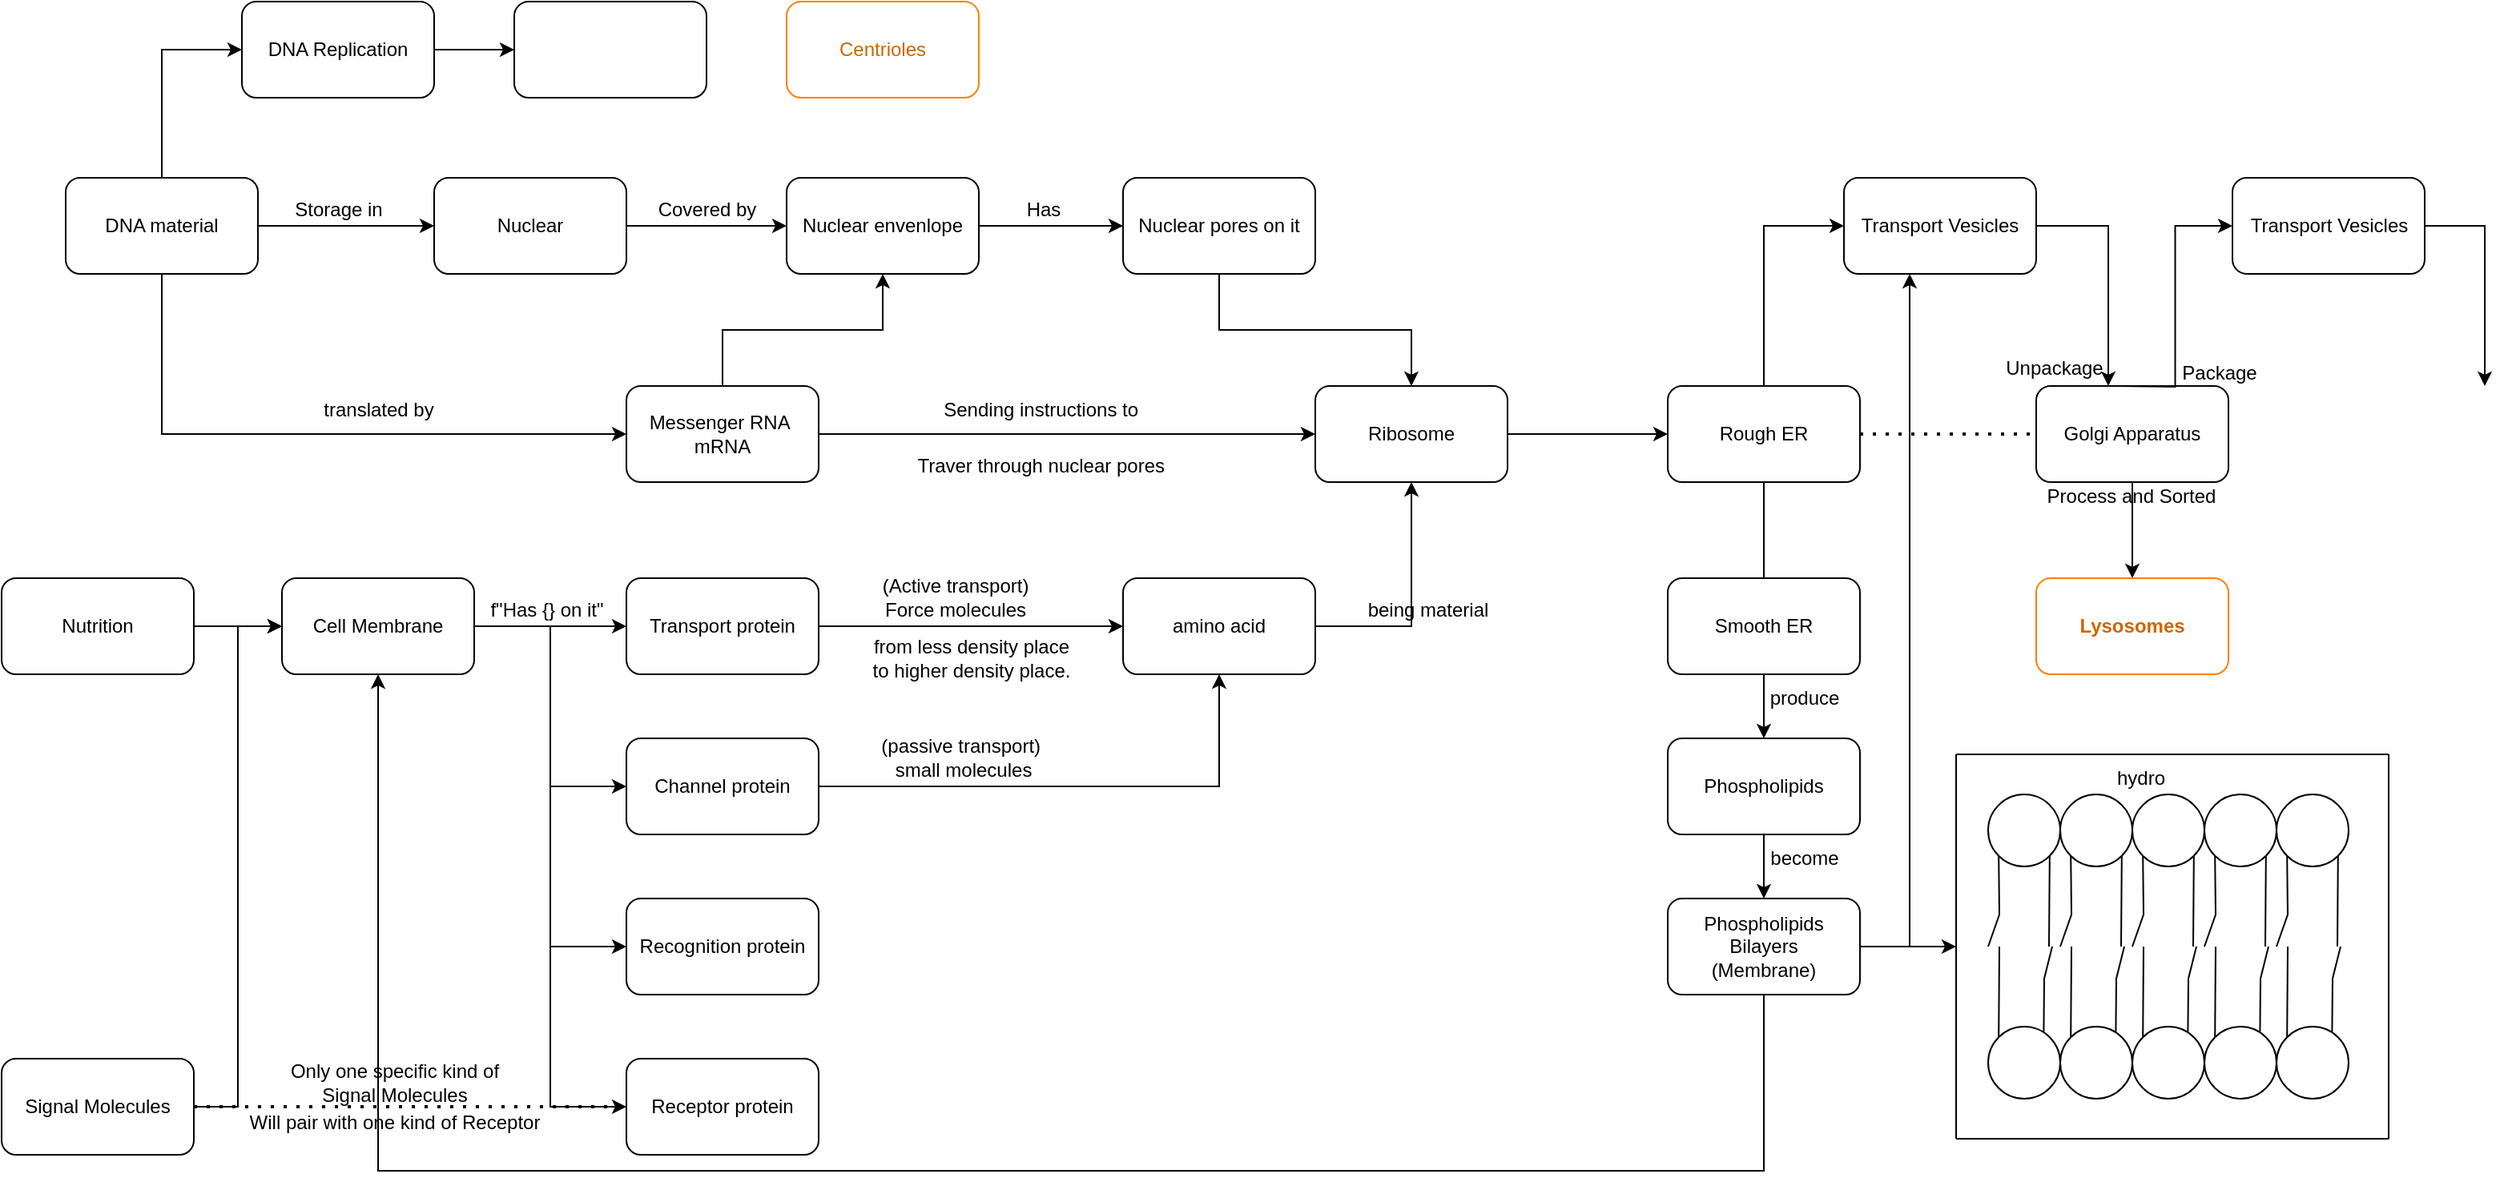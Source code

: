 <mxfile version="20.4.0" type="github">
  <diagram id="kwf1DfNNfV_sgtsVtwUe" name="Page-1">
    <mxGraphModel dx="865" dy="449" grid="1" gridSize="10" guides="1" tooltips="1" connect="1" arrows="1" fold="1" page="1" pageScale="1" pageWidth="850" pageHeight="1100" math="0" shadow="0">
      <root>
        <mxCell id="0" />
        <mxCell id="1" parent="0" />
        <mxCell id="IV-PJzwdEKSMfLSHQAN--9" style="edgeStyle=orthogonalEdgeStyle;rounded=0;orthogonalLoop=1;jettySize=auto;html=1;exitX=1;exitY=0.5;exitDx=0;exitDy=0;" edge="1" parent="1" source="IV-PJzwdEKSMfLSHQAN--1" target="IV-PJzwdEKSMfLSHQAN--8">
          <mxGeometry relative="1" as="geometry" />
        </mxCell>
        <mxCell id="IV-PJzwdEKSMfLSHQAN--1" value="Nuclear" style="rounded=1;whiteSpace=wrap;html=1;" vertex="1" parent="1">
          <mxGeometry x="350" y="190" width="120" height="60" as="geometry" />
        </mxCell>
        <mxCell id="IV-PJzwdEKSMfLSHQAN--15" style="edgeStyle=orthogonalEdgeStyle;rounded=0;orthogonalLoop=1;jettySize=auto;html=1;entryX=0;entryY=0.5;entryDx=0;entryDy=0;" edge="1" parent="1" source="IV-PJzwdEKSMfLSHQAN--3" target="IV-PJzwdEKSMfLSHQAN--14">
          <mxGeometry relative="1" as="geometry">
            <Array as="points">
              <mxPoint x="180" y="350" />
            </Array>
          </mxGeometry>
        </mxCell>
        <mxCell id="IV-PJzwdEKSMfLSHQAN--147" style="edgeStyle=orthogonalEdgeStyle;rounded=0;orthogonalLoop=1;jettySize=auto;html=1;fontColor=#CC6600;entryX=0;entryY=0.5;entryDx=0;entryDy=0;" edge="1" parent="1" source="IV-PJzwdEKSMfLSHQAN--3" target="IV-PJzwdEKSMfLSHQAN--149">
          <mxGeometry relative="1" as="geometry">
            <mxPoint x="180" y="120" as="targetPoint" />
          </mxGeometry>
        </mxCell>
        <mxCell id="IV-PJzwdEKSMfLSHQAN--3" value="DNA material" style="rounded=1;whiteSpace=wrap;html=1;" vertex="1" parent="1">
          <mxGeometry x="120" y="190" width="120" height="60" as="geometry" />
        </mxCell>
        <mxCell id="IV-PJzwdEKSMfLSHQAN--7" value="" style="group" vertex="1" connectable="0" parent="1">
          <mxGeometry x="255" y="195" width="75" height="30" as="geometry" />
        </mxCell>
        <mxCell id="IV-PJzwdEKSMfLSHQAN--4" style="edgeStyle=orthogonalEdgeStyle;rounded=0;orthogonalLoop=1;jettySize=auto;html=1;entryX=0;entryY=0.5;entryDx=0;entryDy=0;" edge="1" parent="IV-PJzwdEKSMfLSHQAN--7" source="IV-PJzwdEKSMfLSHQAN--3" target="IV-PJzwdEKSMfLSHQAN--1">
          <mxGeometry relative="1" as="geometry" />
        </mxCell>
        <mxCell id="IV-PJzwdEKSMfLSHQAN--6" value="Storage in" style="text;html=1;align=center;verticalAlign=middle;resizable=0;points=[];autosize=1;strokeColor=none;fillColor=none;" vertex="1" parent="IV-PJzwdEKSMfLSHQAN--7">
          <mxGeometry x="-5" width="80" height="30" as="geometry" />
        </mxCell>
        <mxCell id="IV-PJzwdEKSMfLSHQAN--12" style="edgeStyle=orthogonalEdgeStyle;rounded=0;orthogonalLoop=1;jettySize=auto;html=1;exitX=1;exitY=0.5;exitDx=0;exitDy=0;entryX=0;entryY=0.5;entryDx=0;entryDy=0;" edge="1" parent="1" source="IV-PJzwdEKSMfLSHQAN--8" target="IV-PJzwdEKSMfLSHQAN--11">
          <mxGeometry relative="1" as="geometry" />
        </mxCell>
        <mxCell id="IV-PJzwdEKSMfLSHQAN--8" value="Nuclear envenlope" style="rounded=1;whiteSpace=wrap;html=1;" vertex="1" parent="1">
          <mxGeometry x="570" y="190" width="120" height="60" as="geometry" />
        </mxCell>
        <mxCell id="IV-PJzwdEKSMfLSHQAN--10" value="Covered by" style="text;html=1;align=center;verticalAlign=middle;resizable=0;points=[];autosize=1;strokeColor=none;fillColor=none;" vertex="1" parent="1">
          <mxGeometry x="480" y="195" width="80" height="30" as="geometry" />
        </mxCell>
        <mxCell id="IV-PJzwdEKSMfLSHQAN--38" style="edgeStyle=orthogonalEdgeStyle;rounded=0;orthogonalLoop=1;jettySize=auto;html=1;entryX=0.5;entryY=0;entryDx=0;entryDy=0;" edge="1" parent="1" source="IV-PJzwdEKSMfLSHQAN--11" target="IV-PJzwdEKSMfLSHQAN--20">
          <mxGeometry relative="1" as="geometry" />
        </mxCell>
        <mxCell id="IV-PJzwdEKSMfLSHQAN--11" value="Nuclear pores on it" style="rounded=1;whiteSpace=wrap;html=1;" vertex="1" parent="1">
          <mxGeometry x="780" y="190" width="120" height="60" as="geometry" />
        </mxCell>
        <mxCell id="IV-PJzwdEKSMfLSHQAN--21" style="edgeStyle=orthogonalEdgeStyle;rounded=0;orthogonalLoop=1;jettySize=auto;html=1;entryX=0;entryY=0.5;entryDx=0;entryDy=0;" edge="1" parent="1" source="IV-PJzwdEKSMfLSHQAN--14" target="IV-PJzwdEKSMfLSHQAN--20">
          <mxGeometry relative="1" as="geometry" />
        </mxCell>
        <mxCell id="IV-PJzwdEKSMfLSHQAN--37" style="edgeStyle=orthogonalEdgeStyle;rounded=0;orthogonalLoop=1;jettySize=auto;html=1;" edge="1" parent="1" source="IV-PJzwdEKSMfLSHQAN--14" target="IV-PJzwdEKSMfLSHQAN--8">
          <mxGeometry relative="1" as="geometry" />
        </mxCell>
        <mxCell id="IV-PJzwdEKSMfLSHQAN--14" value="Messenger RNA&amp;nbsp;&lt;br&gt;mRNA" style="rounded=1;whiteSpace=wrap;html=1;" vertex="1" parent="1">
          <mxGeometry x="470" y="320" width="120" height="60" as="geometry" />
        </mxCell>
        <mxCell id="IV-PJzwdEKSMfLSHQAN--16" value="translated by" style="text;html=1;align=center;verticalAlign=middle;resizable=0;points=[];autosize=1;strokeColor=none;fillColor=none;" vertex="1" parent="1">
          <mxGeometry x="270" y="320" width="90" height="30" as="geometry" />
        </mxCell>
        <mxCell id="IV-PJzwdEKSMfLSHQAN--18" value="Has" style="text;html=1;align=center;verticalAlign=middle;resizable=0;points=[];autosize=1;strokeColor=none;fillColor=none;" vertex="1" parent="1">
          <mxGeometry x="710" y="195" width="40" height="30" as="geometry" />
        </mxCell>
        <mxCell id="IV-PJzwdEKSMfLSHQAN--19" value="Sending instructions to&amp;nbsp;" style="text;html=1;align=center;verticalAlign=middle;resizable=0;points=[];autosize=1;strokeColor=none;fillColor=none;" vertex="1" parent="1">
          <mxGeometry x="655" y="320" width="150" height="30" as="geometry" />
        </mxCell>
        <mxCell id="IV-PJzwdEKSMfLSHQAN--52" style="edgeStyle=orthogonalEdgeStyle;rounded=0;orthogonalLoop=1;jettySize=auto;html=1;entryX=0;entryY=0.5;entryDx=0;entryDy=0;" edge="1" parent="1" source="IV-PJzwdEKSMfLSHQAN--20" target="IV-PJzwdEKSMfLSHQAN--50">
          <mxGeometry relative="1" as="geometry" />
        </mxCell>
        <mxCell id="IV-PJzwdEKSMfLSHQAN--20" value="Ribosome" style="rounded=1;whiteSpace=wrap;html=1;" vertex="1" parent="1">
          <mxGeometry x="900" y="320" width="120" height="60" as="geometry" />
        </mxCell>
        <mxCell id="IV-PJzwdEKSMfLSHQAN--23" style="edgeStyle=orthogonalEdgeStyle;rounded=0;orthogonalLoop=1;jettySize=auto;html=1;entryX=0.5;entryY=1;entryDx=0;entryDy=0;" edge="1" parent="1" source="IV-PJzwdEKSMfLSHQAN--22" target="IV-PJzwdEKSMfLSHQAN--20">
          <mxGeometry relative="1" as="geometry">
            <Array as="points">
              <mxPoint x="960" y="470" />
            </Array>
          </mxGeometry>
        </mxCell>
        <mxCell id="IV-PJzwdEKSMfLSHQAN--22" value="amino acid" style="rounded=1;whiteSpace=wrap;html=1;" vertex="1" parent="1">
          <mxGeometry x="780" y="440" width="120" height="60" as="geometry" />
        </mxCell>
        <mxCell id="IV-PJzwdEKSMfLSHQAN--24" value="being material" style="text;html=1;align=center;verticalAlign=middle;resizable=0;points=[];autosize=1;strokeColor=none;fillColor=none;" vertex="1" parent="1">
          <mxGeometry x="920" y="445" width="100" height="30" as="geometry" />
        </mxCell>
        <mxCell id="IV-PJzwdEKSMfLSHQAN--28" style="edgeStyle=orthogonalEdgeStyle;rounded=0;orthogonalLoop=1;jettySize=auto;html=1;entryX=0;entryY=0.5;entryDx=0;entryDy=0;" edge="1" parent="1" source="IV-PJzwdEKSMfLSHQAN--25" target="IV-PJzwdEKSMfLSHQAN--27">
          <mxGeometry relative="1" as="geometry" />
        </mxCell>
        <mxCell id="IV-PJzwdEKSMfLSHQAN--30" style="edgeStyle=orthogonalEdgeStyle;rounded=0;orthogonalLoop=1;jettySize=auto;html=1;entryX=0;entryY=0.5;entryDx=0;entryDy=0;" edge="1" parent="1" source="IV-PJzwdEKSMfLSHQAN--25" target="IV-PJzwdEKSMfLSHQAN--29">
          <mxGeometry relative="1" as="geometry" />
        </mxCell>
        <mxCell id="IV-PJzwdEKSMfLSHQAN--33" style="edgeStyle=orthogonalEdgeStyle;rounded=0;orthogonalLoop=1;jettySize=auto;html=1;entryX=0;entryY=0.5;entryDx=0;entryDy=0;" edge="1" parent="1" source="IV-PJzwdEKSMfLSHQAN--25" target="IV-PJzwdEKSMfLSHQAN--32">
          <mxGeometry relative="1" as="geometry" />
        </mxCell>
        <mxCell id="IV-PJzwdEKSMfLSHQAN--124" style="edgeStyle=orthogonalEdgeStyle;rounded=0;orthogonalLoop=1;jettySize=auto;html=1;entryX=0;entryY=0.5;entryDx=0;entryDy=0;" edge="1" parent="1" source="IV-PJzwdEKSMfLSHQAN--25" target="IV-PJzwdEKSMfLSHQAN--123">
          <mxGeometry relative="1" as="geometry">
            <mxPoint x="400" y="700" as="targetPoint" />
          </mxGeometry>
        </mxCell>
        <mxCell id="IV-PJzwdEKSMfLSHQAN--25" value="Cell Membrane" style="rounded=1;whiteSpace=wrap;html=1;" vertex="1" parent="1">
          <mxGeometry x="255" y="440" width="120" height="60" as="geometry" />
        </mxCell>
        <mxCell id="IV-PJzwdEKSMfLSHQAN--34" style="edgeStyle=orthogonalEdgeStyle;rounded=0;orthogonalLoop=1;jettySize=auto;html=1;entryX=0;entryY=0.5;entryDx=0;entryDy=0;" edge="1" parent="1" source="IV-PJzwdEKSMfLSHQAN--27" target="IV-PJzwdEKSMfLSHQAN--22">
          <mxGeometry relative="1" as="geometry" />
        </mxCell>
        <mxCell id="IV-PJzwdEKSMfLSHQAN--27" value="Transport protein" style="rounded=1;whiteSpace=wrap;html=1;" vertex="1" parent="1">
          <mxGeometry x="470" y="440" width="120" height="60" as="geometry" />
        </mxCell>
        <mxCell id="IV-PJzwdEKSMfLSHQAN--35" style="edgeStyle=orthogonalEdgeStyle;rounded=0;orthogonalLoop=1;jettySize=auto;html=1;" edge="1" parent="1" source="IV-PJzwdEKSMfLSHQAN--29" target="IV-PJzwdEKSMfLSHQAN--22">
          <mxGeometry relative="1" as="geometry" />
        </mxCell>
        <mxCell id="IV-PJzwdEKSMfLSHQAN--29" value="Channel protein" style="rounded=1;whiteSpace=wrap;html=1;" vertex="1" parent="1">
          <mxGeometry x="470" y="540" width="120" height="60" as="geometry" />
        </mxCell>
        <mxCell id="IV-PJzwdEKSMfLSHQAN--31" value="f&quot;Has {} on it&quot;" style="text;html=1;align=center;verticalAlign=middle;resizable=0;points=[];autosize=1;strokeColor=none;fillColor=none;" vertex="1" parent="1">
          <mxGeometry x="375" y="445" width="90" height="30" as="geometry" />
        </mxCell>
        <mxCell id="IV-PJzwdEKSMfLSHQAN--32" value="Recognition protein" style="rounded=1;whiteSpace=wrap;html=1;" vertex="1" parent="1">
          <mxGeometry x="470" y="640" width="120" height="60" as="geometry" />
        </mxCell>
        <mxCell id="IV-PJzwdEKSMfLSHQAN--39" value="Traver through nuclear pores&amp;nbsp;" style="text;html=1;align=center;verticalAlign=middle;resizable=0;points=[];autosize=1;strokeColor=none;fillColor=none;" vertex="1" parent="1">
          <mxGeometry x="640" y="355" width="180" height="30" as="geometry" />
        </mxCell>
        <mxCell id="IV-PJzwdEKSMfLSHQAN--40" value="Force molecules" style="text;html=1;align=center;verticalAlign=middle;resizable=0;points=[];autosize=1;strokeColor=none;fillColor=none;" vertex="1" parent="1">
          <mxGeometry x="620" y="445" width="110" height="30" as="geometry" />
        </mxCell>
        <mxCell id="IV-PJzwdEKSMfLSHQAN--42" value="from less density place&lt;br&gt;&amp;nbsp;to higher density place.&amp;nbsp;" style="text;html=1;align=center;verticalAlign=middle;resizable=0;points=[];autosize=1;strokeColor=none;fillColor=none;" vertex="1" parent="1">
          <mxGeometry x="610" y="470" width="150" height="40" as="geometry" />
        </mxCell>
        <mxCell id="IV-PJzwdEKSMfLSHQAN--44" value="small molecules" style="text;html=1;align=center;verticalAlign=middle;resizable=0;points=[];autosize=1;strokeColor=none;fillColor=none;" vertex="1" parent="1">
          <mxGeometry x="625" y="545" width="110" height="30" as="geometry" />
        </mxCell>
        <mxCell id="IV-PJzwdEKSMfLSHQAN--47" value="(Active transport)" style="text;html=1;align=center;verticalAlign=middle;resizable=0;points=[];autosize=1;strokeColor=none;fillColor=none;" vertex="1" parent="1">
          <mxGeometry x="620" y="430" width="110" height="30" as="geometry" />
        </mxCell>
        <mxCell id="IV-PJzwdEKSMfLSHQAN--48" value="(passive transport)&amp;nbsp;" style="text;html=1;align=center;verticalAlign=middle;resizable=0;points=[];autosize=1;strokeColor=none;fillColor=none;" vertex="1" parent="1">
          <mxGeometry x="615" y="530" width="130" height="30" as="geometry" />
        </mxCell>
        <mxCell id="IV-PJzwdEKSMfLSHQAN--131" style="edgeStyle=orthogonalEdgeStyle;rounded=0;orthogonalLoop=1;jettySize=auto;html=1;entryX=0;entryY=0.5;entryDx=0;entryDy=0;" edge="1" parent="1" source="IV-PJzwdEKSMfLSHQAN--50" target="IV-PJzwdEKSMfLSHQAN--130">
          <mxGeometry relative="1" as="geometry" />
        </mxCell>
        <mxCell id="IV-PJzwdEKSMfLSHQAN--50" value="Rough ER" style="rounded=1;whiteSpace=wrap;html=1;" vertex="1" parent="1">
          <mxGeometry x="1120" y="320" width="120" height="60" as="geometry" />
        </mxCell>
        <mxCell id="IV-PJzwdEKSMfLSHQAN--56" style="edgeStyle=orthogonalEdgeStyle;rounded=0;orthogonalLoop=1;jettySize=auto;html=1;exitX=0.5;exitY=1;exitDx=0;exitDy=0;entryX=0.5;entryY=0;entryDx=0;entryDy=0;" edge="1" parent="1" source="IV-PJzwdEKSMfLSHQAN--51" target="IV-PJzwdEKSMfLSHQAN--55">
          <mxGeometry relative="1" as="geometry" />
        </mxCell>
        <mxCell id="IV-PJzwdEKSMfLSHQAN--51" value="Smooth ER" style="rounded=1;whiteSpace=wrap;html=1;" vertex="1" parent="1">
          <mxGeometry x="1120" y="440" width="120" height="60" as="geometry" />
        </mxCell>
        <mxCell id="IV-PJzwdEKSMfLSHQAN--53" value="" style="endArrow=none;html=1;rounded=0;exitX=0.5;exitY=1;exitDx=0;exitDy=0;entryX=0.5;entryY=0;entryDx=0;entryDy=0;" edge="1" parent="1" source="IV-PJzwdEKSMfLSHQAN--50" target="IV-PJzwdEKSMfLSHQAN--51">
          <mxGeometry width="50" height="50" relative="1" as="geometry">
            <mxPoint x="1040" y="445" as="sourcePoint" />
            <mxPoint x="1040" y="535" as="targetPoint" />
          </mxGeometry>
        </mxCell>
        <mxCell id="IV-PJzwdEKSMfLSHQAN--59" style="edgeStyle=orthogonalEdgeStyle;rounded=0;orthogonalLoop=1;jettySize=auto;html=1;entryX=0.5;entryY=0;entryDx=0;entryDy=0;" edge="1" parent="1" source="IV-PJzwdEKSMfLSHQAN--55" target="IV-PJzwdEKSMfLSHQAN--58">
          <mxGeometry relative="1" as="geometry" />
        </mxCell>
        <mxCell id="IV-PJzwdEKSMfLSHQAN--55" value="Phospholipids" style="rounded=1;whiteSpace=wrap;html=1;" vertex="1" parent="1">
          <mxGeometry x="1120" y="540" width="120" height="60" as="geometry" />
        </mxCell>
        <mxCell id="IV-PJzwdEKSMfLSHQAN--57" value="produce" style="text;html=1;align=center;verticalAlign=middle;resizable=0;points=[];autosize=1;strokeColor=none;fillColor=none;" vertex="1" parent="1">
          <mxGeometry x="1170" y="500" width="70" height="30" as="geometry" />
        </mxCell>
        <mxCell id="IV-PJzwdEKSMfLSHQAN--114" style="edgeStyle=orthogonalEdgeStyle;rounded=0;orthogonalLoop=1;jettySize=auto;html=1;entryX=0.5;entryY=1;entryDx=0;entryDy=0;" edge="1" parent="1" source="IV-PJzwdEKSMfLSHQAN--58" target="IV-PJzwdEKSMfLSHQAN--25">
          <mxGeometry relative="1" as="geometry">
            <Array as="points">
              <mxPoint x="1180" y="810" />
              <mxPoint x="315" y="810" />
            </Array>
          </mxGeometry>
        </mxCell>
        <mxCell id="IV-PJzwdEKSMfLSHQAN--135" style="edgeStyle=orthogonalEdgeStyle;rounded=0;orthogonalLoop=1;jettySize=auto;html=1;" edge="1" parent="1" source="IV-PJzwdEKSMfLSHQAN--58">
          <mxGeometry relative="1" as="geometry">
            <mxPoint x="1300" y="670" as="targetPoint" />
          </mxGeometry>
        </mxCell>
        <mxCell id="IV-PJzwdEKSMfLSHQAN--136" style="edgeStyle=orthogonalEdgeStyle;rounded=0;orthogonalLoop=1;jettySize=auto;html=1;" edge="1" parent="1" source="IV-PJzwdEKSMfLSHQAN--58" target="IV-PJzwdEKSMfLSHQAN--130">
          <mxGeometry relative="1" as="geometry">
            <mxPoint x="1270" y="620" as="targetPoint" />
            <Array as="points">
              <mxPoint x="1271" y="670" />
            </Array>
          </mxGeometry>
        </mxCell>
        <mxCell id="IV-PJzwdEKSMfLSHQAN--58" value="Phospholipids Bilayers&lt;br&gt;(Membrane)" style="rounded=1;whiteSpace=wrap;html=1;" vertex="1" parent="1">
          <mxGeometry x="1120" y="640" width="120" height="60" as="geometry" />
        </mxCell>
        <mxCell id="IV-PJzwdEKSMfLSHQAN--60" value="become" style="text;html=1;align=center;verticalAlign=middle;resizable=0;points=[];autosize=1;strokeColor=none;fillColor=none;" vertex="1" parent="1">
          <mxGeometry x="1170" y="600" width="70" height="30" as="geometry" />
        </mxCell>
        <mxCell id="IV-PJzwdEKSMfLSHQAN--64" value="" style="endArrow=none;html=1;rounded=0;" edge="1" parent="1">
          <mxGeometry width="50" height="50" relative="1" as="geometry">
            <mxPoint x="1300" y="790" as="sourcePoint" />
            <mxPoint x="1300" y="550" as="targetPoint" />
          </mxGeometry>
        </mxCell>
        <mxCell id="IV-PJzwdEKSMfLSHQAN--65" value="" style="endArrow=none;html=1;rounded=0;" edge="1" parent="1">
          <mxGeometry width="50" height="50" relative="1" as="geometry">
            <mxPoint x="1570" y="790" as="sourcePoint" />
            <mxPoint x="1570" y="550" as="targetPoint" />
          </mxGeometry>
        </mxCell>
        <mxCell id="IV-PJzwdEKSMfLSHQAN--66" value="" style="endArrow=none;html=1;rounded=0;" edge="1" parent="1">
          <mxGeometry width="50" height="50" relative="1" as="geometry">
            <mxPoint x="1570" y="550" as="sourcePoint" />
            <mxPoint x="1300" y="550" as="targetPoint" />
          </mxGeometry>
        </mxCell>
        <mxCell id="IV-PJzwdEKSMfLSHQAN--67" value="" style="endArrow=none;html=1;rounded=0;" edge="1" parent="1">
          <mxGeometry width="50" height="50" relative="1" as="geometry">
            <mxPoint x="1300" y="790" as="sourcePoint" />
            <mxPoint x="1570" y="790" as="targetPoint" />
          </mxGeometry>
        </mxCell>
        <mxCell id="IV-PJzwdEKSMfLSHQAN--93" value="" style="group" vertex="1" connectable="0" parent="1">
          <mxGeometry x="1510" y="692" width="45" height="95" as="geometry" />
        </mxCell>
        <mxCell id="IV-PJzwdEKSMfLSHQAN--111" value="" style="group" vertex="1" connectable="0" parent="IV-PJzwdEKSMfLSHQAN--93">
          <mxGeometry x="-10" y="-22" width="45" height="95" as="geometry" />
        </mxCell>
        <mxCell id="IV-PJzwdEKSMfLSHQAN--84" value="" style="endArrow=none;html=1;rounded=0;entryX=0;entryY=0;entryDx=0;entryDy=0;" edge="1" target="IV-PJzwdEKSMfLSHQAN--86" parent="IV-PJzwdEKSMfLSHQAN--111">
          <mxGeometry width="50" height="50" relative="1" as="geometry">
            <mxPoint x="7" as="sourcePoint" />
            <mxPoint x="70" y="60" as="targetPoint" />
            <Array as="points" />
          </mxGeometry>
        </mxCell>
        <mxCell id="IV-PJzwdEKSMfLSHQAN--85" value="" style="endArrow=none;html=1;rounded=0;entryX=0.771;entryY=0.073;entryDx=0;entryDy=0;entryPerimeter=0;" edge="1" target="IV-PJzwdEKSMfLSHQAN--86" parent="IV-PJzwdEKSMfLSHQAN--111">
          <mxGeometry width="50" height="50" relative="1" as="geometry">
            <mxPoint x="40" as="sourcePoint" />
            <mxPoint x="70" y="60" as="targetPoint" />
            <Array as="points">
              <mxPoint x="35" y="20" />
            </Array>
          </mxGeometry>
        </mxCell>
        <mxCell id="IV-PJzwdEKSMfLSHQAN--86" value="" style="ellipse;whiteSpace=wrap;html=1;aspect=fixed;" vertex="1" parent="IV-PJzwdEKSMfLSHQAN--111">
          <mxGeometry y="50" width="45" height="45" as="geometry" />
        </mxCell>
        <mxCell id="IV-PJzwdEKSMfLSHQAN--94" value="" style="group" vertex="1" connectable="0" parent="1">
          <mxGeometry x="1455" y="670" width="45" height="95" as="geometry" />
        </mxCell>
        <mxCell id="IV-PJzwdEKSMfLSHQAN--95" value="" style="endArrow=none;html=1;rounded=0;entryX=0;entryY=0;entryDx=0;entryDy=0;" edge="1" parent="IV-PJzwdEKSMfLSHQAN--94" target="IV-PJzwdEKSMfLSHQAN--97">
          <mxGeometry width="50" height="50" relative="1" as="geometry">
            <mxPoint x="7" as="sourcePoint" />
            <mxPoint x="70" y="60" as="targetPoint" />
            <Array as="points" />
          </mxGeometry>
        </mxCell>
        <mxCell id="IV-PJzwdEKSMfLSHQAN--96" value="" style="endArrow=none;html=1;rounded=0;entryX=0.771;entryY=0.073;entryDx=0;entryDy=0;entryPerimeter=0;" edge="1" parent="IV-PJzwdEKSMfLSHQAN--94" target="IV-PJzwdEKSMfLSHQAN--97">
          <mxGeometry width="50" height="50" relative="1" as="geometry">
            <mxPoint x="40" as="sourcePoint" />
            <mxPoint x="70" y="60" as="targetPoint" />
            <Array as="points">
              <mxPoint x="35" y="20" />
            </Array>
          </mxGeometry>
        </mxCell>
        <mxCell id="IV-PJzwdEKSMfLSHQAN--97" value="" style="ellipse;whiteSpace=wrap;html=1;aspect=fixed;" vertex="1" parent="IV-PJzwdEKSMfLSHQAN--94">
          <mxGeometry y="50" width="45" height="45" as="geometry" />
        </mxCell>
        <mxCell id="IV-PJzwdEKSMfLSHQAN--98" value="" style="group" vertex="1" connectable="0" parent="1">
          <mxGeometry x="1410" y="670" width="45" height="95" as="geometry" />
        </mxCell>
        <mxCell id="IV-PJzwdEKSMfLSHQAN--99" value="" style="endArrow=none;html=1;rounded=0;entryX=0;entryY=0;entryDx=0;entryDy=0;" edge="1" parent="IV-PJzwdEKSMfLSHQAN--98" target="IV-PJzwdEKSMfLSHQAN--101">
          <mxGeometry width="50" height="50" relative="1" as="geometry">
            <mxPoint x="7" as="sourcePoint" />
            <mxPoint x="70" y="60" as="targetPoint" />
            <Array as="points" />
          </mxGeometry>
        </mxCell>
        <mxCell id="IV-PJzwdEKSMfLSHQAN--100" value="" style="endArrow=none;html=1;rounded=0;entryX=0.771;entryY=0.073;entryDx=0;entryDy=0;entryPerimeter=0;" edge="1" parent="IV-PJzwdEKSMfLSHQAN--98" target="IV-PJzwdEKSMfLSHQAN--101">
          <mxGeometry width="50" height="50" relative="1" as="geometry">
            <mxPoint x="40" as="sourcePoint" />
            <mxPoint x="70" y="60" as="targetPoint" />
            <Array as="points">
              <mxPoint x="35" y="20" />
            </Array>
          </mxGeometry>
        </mxCell>
        <mxCell id="IV-PJzwdEKSMfLSHQAN--101" value="" style="ellipse;whiteSpace=wrap;html=1;aspect=fixed;" vertex="1" parent="IV-PJzwdEKSMfLSHQAN--98">
          <mxGeometry y="50" width="45" height="45" as="geometry" />
        </mxCell>
        <mxCell id="IV-PJzwdEKSMfLSHQAN--102" value="" style="group" vertex="1" connectable="0" parent="1">
          <mxGeometry x="1365" y="670" width="45" height="95" as="geometry" />
        </mxCell>
        <mxCell id="IV-PJzwdEKSMfLSHQAN--103" value="" style="endArrow=none;html=1;rounded=0;entryX=0;entryY=0;entryDx=0;entryDy=0;" edge="1" parent="IV-PJzwdEKSMfLSHQAN--102" target="IV-PJzwdEKSMfLSHQAN--105">
          <mxGeometry width="50" height="50" relative="1" as="geometry">
            <mxPoint x="7" as="sourcePoint" />
            <mxPoint x="70" y="60" as="targetPoint" />
            <Array as="points" />
          </mxGeometry>
        </mxCell>
        <mxCell id="IV-PJzwdEKSMfLSHQAN--104" value="" style="endArrow=none;html=1;rounded=0;entryX=0.771;entryY=0.073;entryDx=0;entryDy=0;entryPerimeter=0;" edge="1" parent="IV-PJzwdEKSMfLSHQAN--102" target="IV-PJzwdEKSMfLSHQAN--105">
          <mxGeometry width="50" height="50" relative="1" as="geometry">
            <mxPoint x="40" as="sourcePoint" />
            <mxPoint x="70" y="60" as="targetPoint" />
            <Array as="points">
              <mxPoint x="35" y="20" />
            </Array>
          </mxGeometry>
        </mxCell>
        <mxCell id="IV-PJzwdEKSMfLSHQAN--105" value="" style="ellipse;whiteSpace=wrap;html=1;aspect=fixed;" vertex="1" parent="IV-PJzwdEKSMfLSHQAN--102">
          <mxGeometry y="50" width="45" height="45" as="geometry" />
        </mxCell>
        <mxCell id="IV-PJzwdEKSMfLSHQAN--106" value="" style="group" vertex="1" connectable="0" parent="1">
          <mxGeometry x="1320" y="670" width="45" height="95" as="geometry" />
        </mxCell>
        <mxCell id="IV-PJzwdEKSMfLSHQAN--107" value="" style="endArrow=none;html=1;rounded=0;entryX=0;entryY=0;entryDx=0;entryDy=0;" edge="1" parent="IV-PJzwdEKSMfLSHQAN--106" target="IV-PJzwdEKSMfLSHQAN--109">
          <mxGeometry width="50" height="50" relative="1" as="geometry">
            <mxPoint x="7" as="sourcePoint" />
            <mxPoint x="70" y="60" as="targetPoint" />
            <Array as="points" />
          </mxGeometry>
        </mxCell>
        <mxCell id="IV-PJzwdEKSMfLSHQAN--108" value="" style="endArrow=none;html=1;rounded=0;entryX=0.771;entryY=0.073;entryDx=0;entryDy=0;entryPerimeter=0;" edge="1" parent="IV-PJzwdEKSMfLSHQAN--106" target="IV-PJzwdEKSMfLSHQAN--109">
          <mxGeometry width="50" height="50" relative="1" as="geometry">
            <mxPoint x="40" as="sourcePoint" />
            <mxPoint x="70" y="60" as="targetPoint" />
            <Array as="points">
              <mxPoint x="35" y="20" />
            </Array>
          </mxGeometry>
        </mxCell>
        <mxCell id="IV-PJzwdEKSMfLSHQAN--109" value="" style="ellipse;whiteSpace=wrap;html=1;aspect=fixed;" vertex="1" parent="IV-PJzwdEKSMfLSHQAN--106">
          <mxGeometry y="50" width="45" height="45" as="geometry" />
        </mxCell>
        <mxCell id="IV-PJzwdEKSMfLSHQAN--110" value="" style="group" vertex="1" connectable="0" parent="1">
          <mxGeometry x="1320" y="575" width="225" height="95" as="geometry" />
        </mxCell>
        <mxCell id="IV-PJzwdEKSMfLSHQAN--69" value="" style="ellipse;whiteSpace=wrap;html=1;aspect=fixed;" vertex="1" parent="IV-PJzwdEKSMfLSHQAN--110">
          <mxGeometry width="45" height="45" as="geometry" />
        </mxCell>
        <mxCell id="IV-PJzwdEKSMfLSHQAN--70" value="" style="endArrow=none;html=1;rounded=0;entryX=1;entryY=1;entryDx=0;entryDy=0;" edge="1" parent="IV-PJzwdEKSMfLSHQAN--110" target="IV-PJzwdEKSMfLSHQAN--69">
          <mxGeometry width="50" height="50" relative="1" as="geometry">
            <mxPoint x="38" y="95" as="sourcePoint" />
            <mxPoint x="70" y="35" as="targetPoint" />
          </mxGeometry>
        </mxCell>
        <mxCell id="IV-PJzwdEKSMfLSHQAN--71" value="" style="endArrow=none;html=1;rounded=0;entryX=0;entryY=1;entryDx=0;entryDy=0;" edge="1" parent="IV-PJzwdEKSMfLSHQAN--110" target="IV-PJzwdEKSMfLSHQAN--69">
          <mxGeometry width="50" height="50" relative="1" as="geometry">
            <mxPoint y="95" as="sourcePoint" />
            <mxPoint x="70" y="35" as="targetPoint" />
            <Array as="points">
              <mxPoint x="7" y="75" />
            </Array>
          </mxGeometry>
        </mxCell>
        <mxCell id="IV-PJzwdEKSMfLSHQAN--72" value="" style="endArrow=none;html=1;rounded=0;entryX=1;entryY=1;entryDx=0;entryDy=0;" edge="1" target="IV-PJzwdEKSMfLSHQAN--74" parent="IV-PJzwdEKSMfLSHQAN--110">
          <mxGeometry width="50" height="50" relative="1" as="geometry">
            <mxPoint x="83" y="95" as="sourcePoint" />
            <mxPoint x="115" y="35" as="targetPoint" />
          </mxGeometry>
        </mxCell>
        <mxCell id="IV-PJzwdEKSMfLSHQAN--73" value="" style="endArrow=none;html=1;rounded=0;entryX=0;entryY=1;entryDx=0;entryDy=0;" edge="1" target="IV-PJzwdEKSMfLSHQAN--74" parent="IV-PJzwdEKSMfLSHQAN--110">
          <mxGeometry width="50" height="50" relative="1" as="geometry">
            <mxPoint x="45" y="95" as="sourcePoint" />
            <mxPoint x="115" y="35" as="targetPoint" />
            <Array as="points">
              <mxPoint x="52" y="75" />
            </Array>
          </mxGeometry>
        </mxCell>
        <mxCell id="IV-PJzwdEKSMfLSHQAN--74" value="" style="ellipse;whiteSpace=wrap;html=1;aspect=fixed;" vertex="1" parent="IV-PJzwdEKSMfLSHQAN--110">
          <mxGeometry x="45" width="45" height="45" as="geometry" />
        </mxCell>
        <mxCell id="IV-PJzwdEKSMfLSHQAN--75" value="" style="endArrow=none;html=1;rounded=0;entryX=1;entryY=1;entryDx=0;entryDy=0;" edge="1" target="IV-PJzwdEKSMfLSHQAN--77" parent="IV-PJzwdEKSMfLSHQAN--110">
          <mxGeometry width="50" height="50" relative="1" as="geometry">
            <mxPoint x="128" y="95" as="sourcePoint" />
            <mxPoint x="160" y="35" as="targetPoint" />
          </mxGeometry>
        </mxCell>
        <mxCell id="IV-PJzwdEKSMfLSHQAN--76" value="" style="endArrow=none;html=1;rounded=0;entryX=0;entryY=1;entryDx=0;entryDy=0;" edge="1" target="IV-PJzwdEKSMfLSHQAN--77" parent="IV-PJzwdEKSMfLSHQAN--110">
          <mxGeometry width="50" height="50" relative="1" as="geometry">
            <mxPoint x="90" y="95" as="sourcePoint" />
            <mxPoint x="160" y="35" as="targetPoint" />
            <Array as="points">
              <mxPoint x="97" y="75" />
            </Array>
          </mxGeometry>
        </mxCell>
        <mxCell id="IV-PJzwdEKSMfLSHQAN--77" value="" style="ellipse;whiteSpace=wrap;html=1;aspect=fixed;" vertex="1" parent="IV-PJzwdEKSMfLSHQAN--110">
          <mxGeometry x="90" width="45" height="45" as="geometry" />
        </mxCell>
        <mxCell id="IV-PJzwdEKSMfLSHQAN--78" value="" style="endArrow=none;html=1;rounded=0;entryX=1;entryY=1;entryDx=0;entryDy=0;" edge="1" target="IV-PJzwdEKSMfLSHQAN--80" parent="IV-PJzwdEKSMfLSHQAN--110">
          <mxGeometry width="50" height="50" relative="1" as="geometry">
            <mxPoint x="173" y="95" as="sourcePoint" />
            <mxPoint x="205" y="35" as="targetPoint" />
          </mxGeometry>
        </mxCell>
        <mxCell id="IV-PJzwdEKSMfLSHQAN--79" value="" style="endArrow=none;html=1;rounded=0;entryX=0;entryY=1;entryDx=0;entryDy=0;" edge="1" target="IV-PJzwdEKSMfLSHQAN--80" parent="IV-PJzwdEKSMfLSHQAN--110">
          <mxGeometry width="50" height="50" relative="1" as="geometry">
            <mxPoint x="135" y="95" as="sourcePoint" />
            <mxPoint x="205" y="35" as="targetPoint" />
            <Array as="points">
              <mxPoint x="142" y="75" />
            </Array>
          </mxGeometry>
        </mxCell>
        <mxCell id="IV-PJzwdEKSMfLSHQAN--80" value="" style="ellipse;whiteSpace=wrap;html=1;aspect=fixed;" vertex="1" parent="IV-PJzwdEKSMfLSHQAN--110">
          <mxGeometry x="135" width="45" height="45" as="geometry" />
        </mxCell>
        <mxCell id="IV-PJzwdEKSMfLSHQAN--81" value="" style="endArrow=none;html=1;rounded=0;entryX=1;entryY=1;entryDx=0;entryDy=0;" edge="1" target="IV-PJzwdEKSMfLSHQAN--83" parent="IV-PJzwdEKSMfLSHQAN--110">
          <mxGeometry width="50" height="50" relative="1" as="geometry">
            <mxPoint x="218" y="95" as="sourcePoint" />
            <mxPoint x="250" y="35" as="targetPoint" />
          </mxGeometry>
        </mxCell>
        <mxCell id="IV-PJzwdEKSMfLSHQAN--82" value="" style="endArrow=none;html=1;rounded=0;entryX=0;entryY=1;entryDx=0;entryDy=0;" edge="1" target="IV-PJzwdEKSMfLSHQAN--83" parent="IV-PJzwdEKSMfLSHQAN--110">
          <mxGeometry width="50" height="50" relative="1" as="geometry">
            <mxPoint x="180" y="95" as="sourcePoint" />
            <mxPoint x="250" y="35" as="targetPoint" />
            <Array as="points">
              <mxPoint x="187" y="75" />
            </Array>
          </mxGeometry>
        </mxCell>
        <mxCell id="IV-PJzwdEKSMfLSHQAN--83" value="" style="ellipse;whiteSpace=wrap;html=1;aspect=fixed;" vertex="1" parent="IV-PJzwdEKSMfLSHQAN--110">
          <mxGeometry x="180" width="45" height="45" as="geometry" />
        </mxCell>
        <mxCell id="IV-PJzwdEKSMfLSHQAN--112" value="hydro" style="text;html=1;align=center;verticalAlign=middle;resizable=0;points=[];autosize=1;strokeColor=none;fillColor=none;" vertex="1" parent="1">
          <mxGeometry x="1390" y="550" width="50" height="30" as="geometry" />
        </mxCell>
        <mxCell id="IV-PJzwdEKSMfLSHQAN--116" style="edgeStyle=orthogonalEdgeStyle;rounded=0;orthogonalLoop=1;jettySize=auto;html=1;entryX=0;entryY=0.5;entryDx=0;entryDy=0;" edge="1" parent="1" source="IV-PJzwdEKSMfLSHQAN--115" target="IV-PJzwdEKSMfLSHQAN--25">
          <mxGeometry relative="1" as="geometry" />
        </mxCell>
        <mxCell id="IV-PJzwdEKSMfLSHQAN--115" value="Nutrition" style="rounded=1;whiteSpace=wrap;html=1;" vertex="1" parent="1">
          <mxGeometry x="80" y="440" width="120" height="60" as="geometry" />
        </mxCell>
        <mxCell id="IV-PJzwdEKSMfLSHQAN--119" style="edgeStyle=orthogonalEdgeStyle;rounded=0;orthogonalLoop=1;jettySize=auto;html=1;entryX=0;entryY=0.5;entryDx=0;entryDy=0;" edge="1" parent="1" source="IV-PJzwdEKSMfLSHQAN--117" target="IV-PJzwdEKSMfLSHQAN--25">
          <mxGeometry relative="1" as="geometry" />
        </mxCell>
        <mxCell id="IV-PJzwdEKSMfLSHQAN--117" value="Signal Molecules" style="rounded=1;whiteSpace=wrap;html=1;" vertex="1" parent="1">
          <mxGeometry x="80" y="740" width="120" height="60" as="geometry" />
        </mxCell>
        <mxCell id="IV-PJzwdEKSMfLSHQAN--120" value="" style="endArrow=none;dashed=1;html=1;dashPattern=1 3;strokeWidth=2;rounded=0;exitX=1;exitY=0.5;exitDx=0;exitDy=0;entryX=0;entryY=0.5;entryDx=0;entryDy=0;" edge="1" parent="1" source="IV-PJzwdEKSMfLSHQAN--117" target="IV-PJzwdEKSMfLSHQAN--123">
          <mxGeometry width="50" height="50" relative="1" as="geometry">
            <mxPoint x="310" y="580" as="sourcePoint" />
            <mxPoint x="360" y="530" as="targetPoint" />
          </mxGeometry>
        </mxCell>
        <mxCell id="IV-PJzwdEKSMfLSHQAN--123" value="Receptor protein" style="rounded=1;whiteSpace=wrap;html=1;" vertex="1" parent="1">
          <mxGeometry x="470" y="740" width="120" height="60" as="geometry" />
        </mxCell>
        <mxCell id="IV-PJzwdEKSMfLSHQAN--125" value="Only one specific kind of&lt;br&gt;Signal Molecules" style="text;html=1;align=center;verticalAlign=middle;resizable=0;points=[];autosize=1;strokeColor=none;fillColor=none;" vertex="1" parent="1">
          <mxGeometry x="250" y="735" width="150" height="40" as="geometry" />
        </mxCell>
        <mxCell id="IV-PJzwdEKSMfLSHQAN--126" value="Will pair with one kind of Receptor" style="text;html=1;align=center;verticalAlign=middle;resizable=0;points=[];autosize=1;strokeColor=none;fillColor=none;" vertex="1" parent="1">
          <mxGeometry x="225" y="765" width="200" height="30" as="geometry" />
        </mxCell>
        <mxCell id="IV-PJzwdEKSMfLSHQAN--145" style="edgeStyle=orthogonalEdgeStyle;rounded=0;orthogonalLoop=1;jettySize=auto;html=1;entryX=0.5;entryY=0;entryDx=0;entryDy=0;" edge="1" parent="1" source="IV-PJzwdEKSMfLSHQAN--129" target="IV-PJzwdEKSMfLSHQAN--146">
          <mxGeometry relative="1" as="geometry">
            <mxPoint x="1410" y="420" as="targetPoint" />
          </mxGeometry>
        </mxCell>
        <mxCell id="IV-PJzwdEKSMfLSHQAN--129" value="Golgi Apparatus" style="rounded=1;whiteSpace=wrap;html=1;" vertex="1" parent="1">
          <mxGeometry x="1350" y="320" width="120" height="60" as="geometry" />
        </mxCell>
        <mxCell id="IV-PJzwdEKSMfLSHQAN--132" style="edgeStyle=orthogonalEdgeStyle;rounded=0;orthogonalLoop=1;jettySize=auto;html=1;" edge="1" parent="1" source="IV-PJzwdEKSMfLSHQAN--130">
          <mxGeometry relative="1" as="geometry">
            <mxPoint x="1395" y="320" as="targetPoint" />
            <Array as="points">
              <mxPoint x="1395" y="220" />
            </Array>
          </mxGeometry>
        </mxCell>
        <mxCell id="IV-PJzwdEKSMfLSHQAN--130" value="Transport Vesicles" style="rounded=1;whiteSpace=wrap;html=1;" vertex="1" parent="1">
          <mxGeometry x="1230" y="190" width="120" height="60" as="geometry" />
        </mxCell>
        <mxCell id="IV-PJzwdEKSMfLSHQAN--133" value="" style="endArrow=none;dashed=1;html=1;dashPattern=1 3;strokeWidth=2;rounded=0;exitX=1;exitY=0.5;exitDx=0;exitDy=0;entryX=0;entryY=0.5;entryDx=0;entryDy=0;" edge="1" parent="1" source="IV-PJzwdEKSMfLSHQAN--50" target="IV-PJzwdEKSMfLSHQAN--129">
          <mxGeometry width="50" height="50" relative="1" as="geometry">
            <mxPoint x="1360" y="360" as="sourcePoint" />
            <mxPoint x="1410" y="310" as="targetPoint" />
          </mxGeometry>
        </mxCell>
        <mxCell id="IV-PJzwdEKSMfLSHQAN--138" style="edgeStyle=orthogonalEdgeStyle;rounded=0;orthogonalLoop=1;jettySize=auto;html=1;entryX=0;entryY=0.5;entryDx=0;entryDy=0;" edge="1" target="IV-PJzwdEKSMfLSHQAN--139" parent="1">
          <mxGeometry relative="1" as="geometry">
            <mxPoint x="1400.003" y="319.95" as="sourcePoint" />
          </mxGeometry>
        </mxCell>
        <mxCell id="IV-PJzwdEKSMfLSHQAN--139" value="Transport Vesicles" style="rounded=1;whiteSpace=wrap;html=1;" vertex="1" parent="1">
          <mxGeometry x="1472.5" y="190" width="120" height="60" as="geometry" />
        </mxCell>
        <mxCell id="IV-PJzwdEKSMfLSHQAN--140" style="edgeStyle=orthogonalEdgeStyle;rounded=0;orthogonalLoop=1;jettySize=auto;html=1;" edge="1" source="IV-PJzwdEKSMfLSHQAN--139" parent="1">
          <mxGeometry relative="1" as="geometry">
            <mxPoint x="1630" y="320" as="targetPoint" />
            <Array as="points">
              <mxPoint x="1630" y="220" />
              <mxPoint x="1630" y="320" />
            </Array>
          </mxGeometry>
        </mxCell>
        <mxCell id="IV-PJzwdEKSMfLSHQAN--142" value="Unpackage" style="text;html=1;align=center;verticalAlign=middle;resizable=0;points=[];autosize=1;strokeColor=none;fillColor=none;" vertex="1" parent="1">
          <mxGeometry x="1321" y="294" width="80" height="30" as="geometry" />
        </mxCell>
        <mxCell id="IV-PJzwdEKSMfLSHQAN--143" value="Package" style="text;html=1;align=center;verticalAlign=middle;resizable=0;points=[];autosize=1;strokeColor=none;fillColor=none;" vertex="1" parent="1">
          <mxGeometry x="1429" y="297" width="70" height="30" as="geometry" />
        </mxCell>
        <mxCell id="IV-PJzwdEKSMfLSHQAN--144" value="Process and Sorted" style="text;html=1;align=center;verticalAlign=middle;resizable=0;points=[];autosize=1;strokeColor=none;fillColor=none;" vertex="1" parent="1">
          <mxGeometry x="1344" y="374" width="130" height="30" as="geometry" />
        </mxCell>
        <mxCell id="IV-PJzwdEKSMfLSHQAN--146" value="&lt;b&gt;Lysosomes&lt;/b&gt;" style="rounded=1;whiteSpace=wrap;html=1;strokeColor=#FF8000;fontColor=#CC6600;" vertex="1" parent="1">
          <mxGeometry x="1350" y="440" width="120" height="60" as="geometry" />
        </mxCell>
        <mxCell id="IV-PJzwdEKSMfLSHQAN--148" value="Centrioles" style="rounded=1;whiteSpace=wrap;html=1;strokeColor=#FF8000;fontColor=#CC6600;" vertex="1" parent="1">
          <mxGeometry x="570" y="80" width="120" height="60" as="geometry" />
        </mxCell>
        <mxCell id="IV-PJzwdEKSMfLSHQAN--150" style="edgeStyle=orthogonalEdgeStyle;rounded=0;orthogonalLoop=1;jettySize=auto;html=1;fontColor=#000000;entryX=0;entryY=0.5;entryDx=0;entryDy=0;" edge="1" parent="1" source="IV-PJzwdEKSMfLSHQAN--149" target="IV-PJzwdEKSMfLSHQAN--151">
          <mxGeometry relative="1" as="geometry">
            <mxPoint x="400" y="110" as="targetPoint" />
          </mxGeometry>
        </mxCell>
        <mxCell id="IV-PJzwdEKSMfLSHQAN--149" value="DNA Replication" style="rounded=1;whiteSpace=wrap;html=1;strokeColor=#000000;fontColor=#000000;" vertex="1" parent="1">
          <mxGeometry x="230" y="80" width="120" height="60" as="geometry" />
        </mxCell>
        <mxCell id="IV-PJzwdEKSMfLSHQAN--151" value="" style="rounded=1;whiteSpace=wrap;html=1;strokeColor=#000000;fontColor=#000000;" vertex="1" parent="1">
          <mxGeometry x="400" y="80" width="120" height="60" as="geometry" />
        </mxCell>
      </root>
    </mxGraphModel>
  </diagram>
</mxfile>
